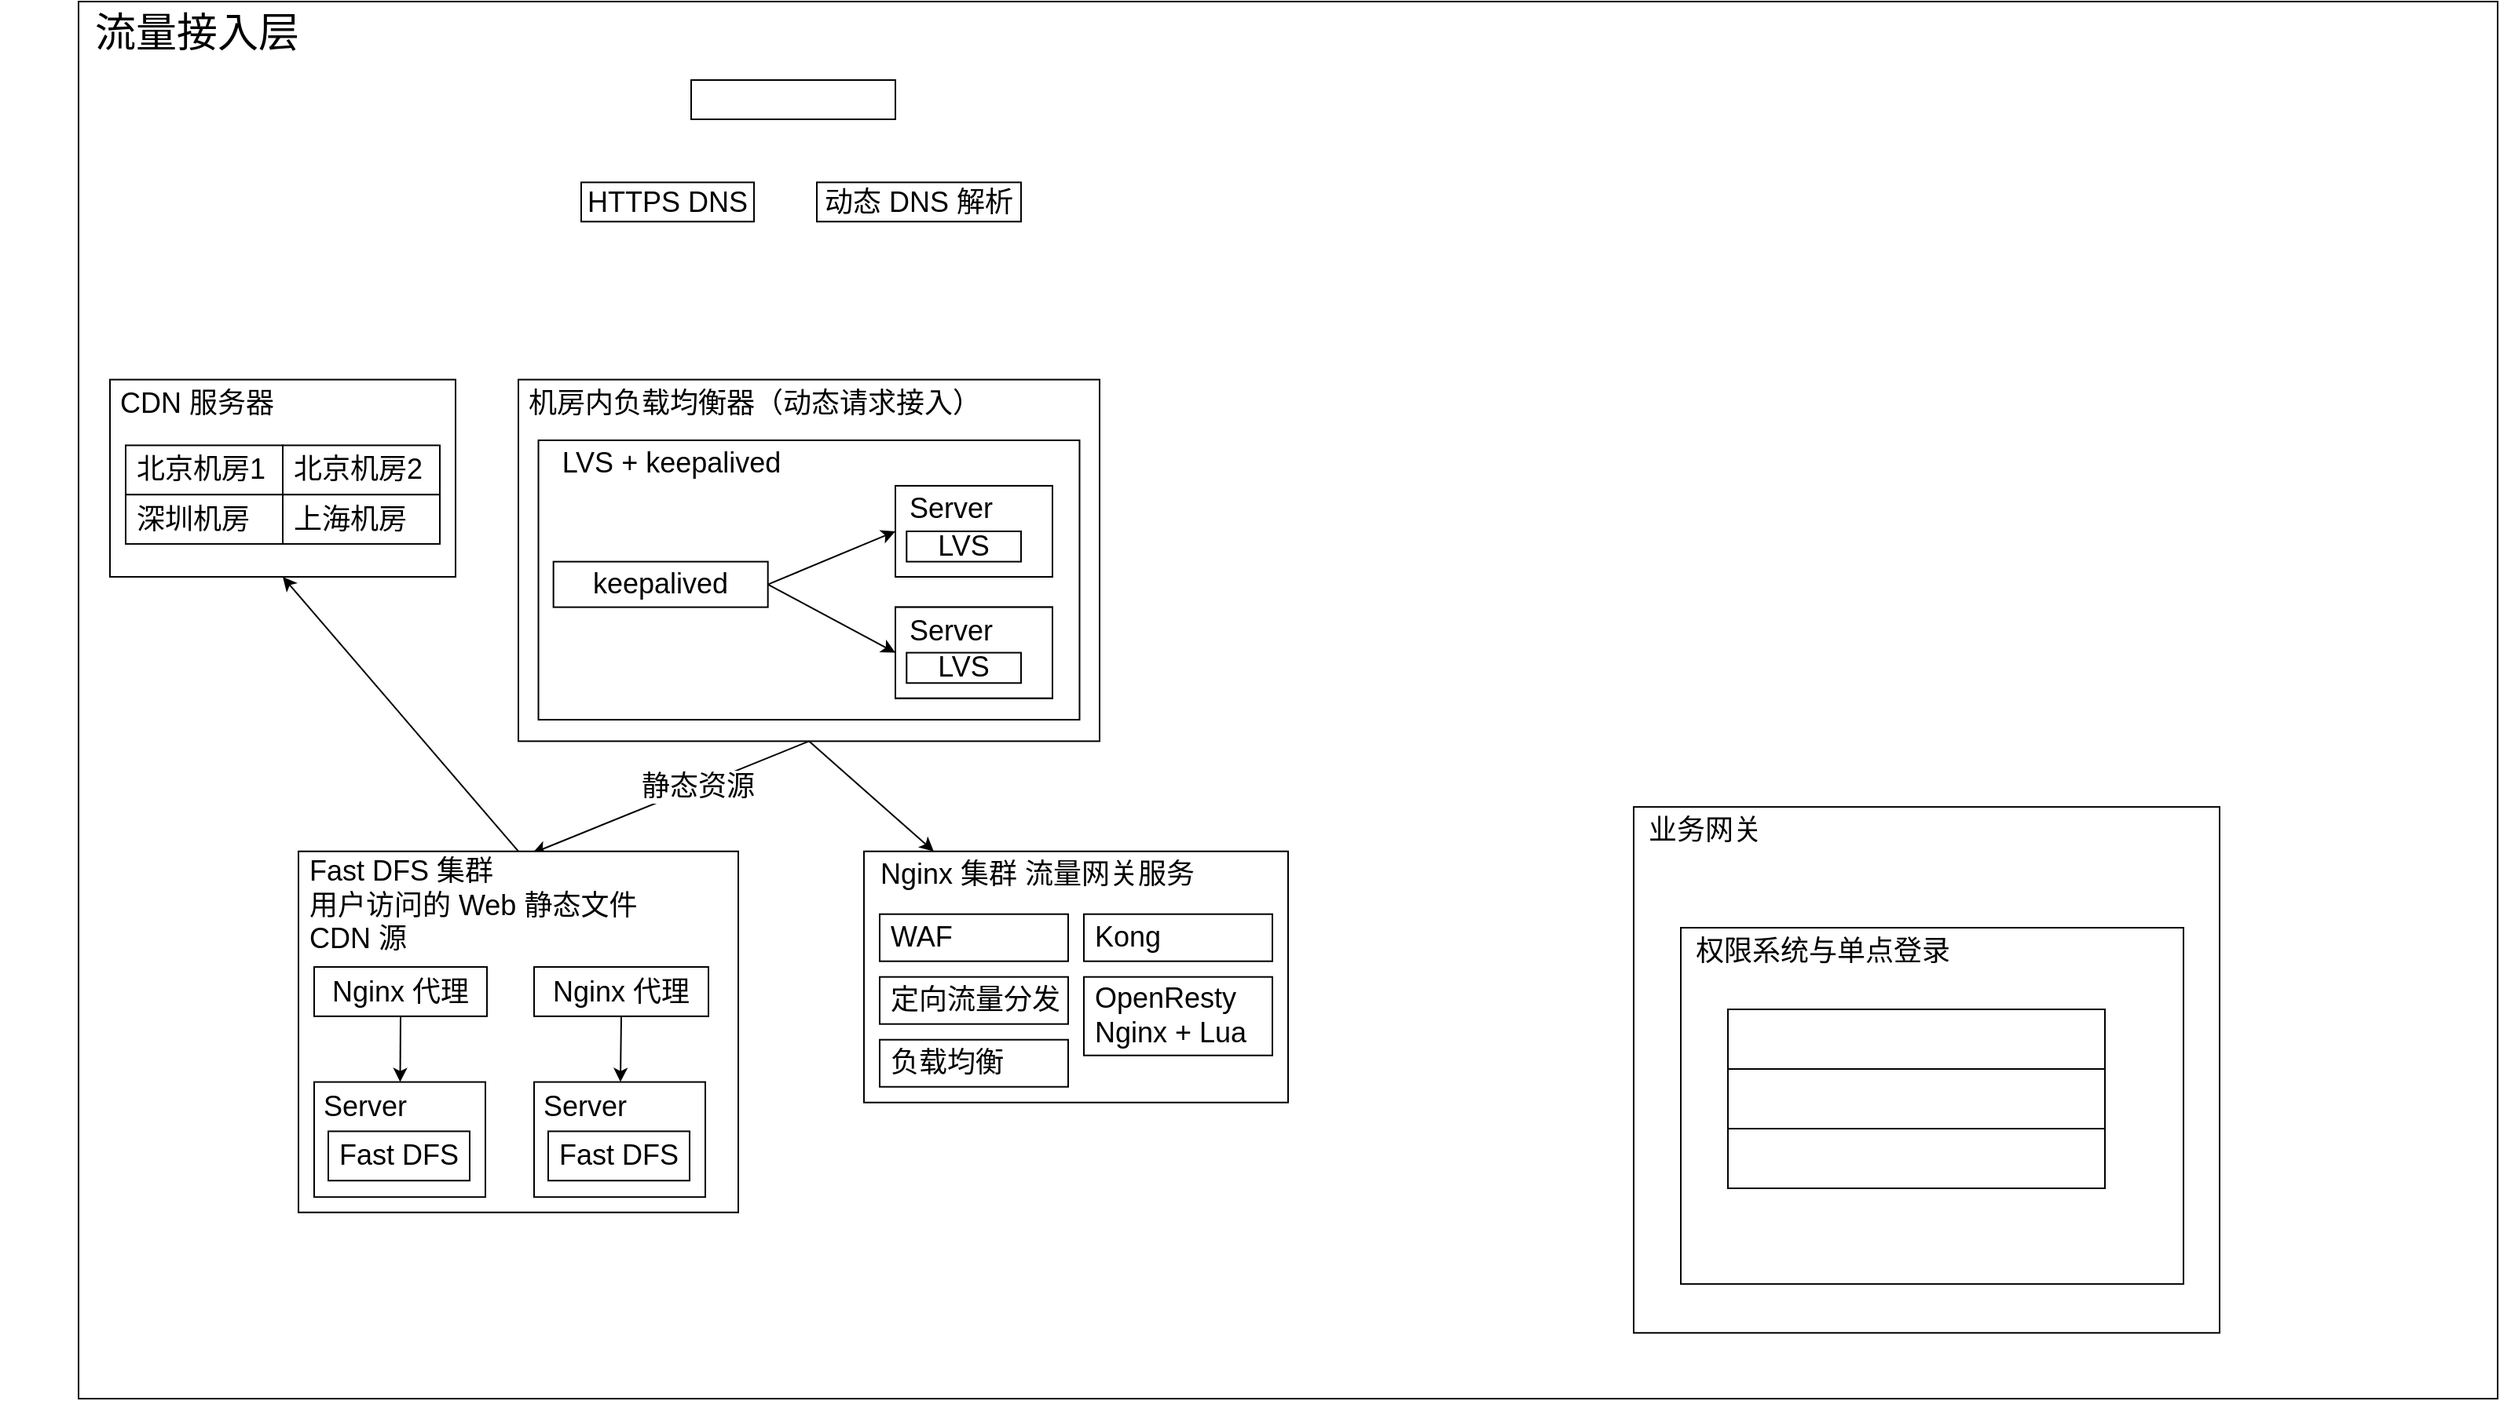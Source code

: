 <mxfile version="14.5.7" type="github">
  <diagram id="bHzi_ambgMTMRVsqIDpd" name="Page-1">
    <mxGraphModel dx="2370" dy="1270" grid="1" gridSize="10" guides="1" tooltips="1" connect="1" arrows="1" fold="1" page="1" pageScale="1" pageWidth="827" pageHeight="1169" math="0" shadow="0">
      <root>
        <mxCell id="0" />
        <mxCell id="1" parent="0" />
        <mxCell id="4Noo1hTe9u79b6L2qV_j-10" value="" style="group" vertex="1" connectable="0" parent="1">
          <mxGeometry x="30" y="80" width="1590" height="890" as="geometry" />
        </mxCell>
        <mxCell id="4Noo1hTe9u79b6L2qV_j-1" value="" style="rounded=0;whiteSpace=wrap;html=1;" vertex="1" parent="4Noo1hTe9u79b6L2qV_j-10">
          <mxGeometry x="50" width="1540" height="890" as="geometry" />
        </mxCell>
        <mxCell id="4Noo1hTe9u79b6L2qV_j-2" value="流量接入层" style="text;html=1;align=center;verticalAlign=middle;resizable=0;points=[];autosize=1;fontSize=26;" vertex="1" parent="4Noo1hTe9u79b6L2qV_j-10">
          <mxGeometry x="50" width="150" height="40" as="geometry" />
        </mxCell>
        <mxCell id="4Noo1hTe9u79b6L2qV_j-41" value="HTTPS DNS" style="rounded=0;whiteSpace=wrap;html=1;fontSize=18;align=center;" vertex="1" parent="4Noo1hTe9u79b6L2qV_j-10">
          <mxGeometry x="370" y="115.18" width="110" height="25" as="geometry" />
        </mxCell>
        <mxCell id="4Noo1hTe9u79b6L2qV_j-42" value="动态 DNS 解析" style="rounded=0;whiteSpace=wrap;html=1;fontSize=18;align=center;" vertex="1" parent="4Noo1hTe9u79b6L2qV_j-10">
          <mxGeometry x="520" y="115.176" width="130" height="25" as="geometry" />
        </mxCell>
        <mxCell id="4Noo1hTe9u79b6L2qV_j-100" value="" style="group" vertex="1" connectable="0" parent="4Noo1hTe9u79b6L2qV_j-10">
          <mxGeometry x="330" y="240.824" width="370" height="230.353" as="geometry" />
        </mxCell>
        <mxCell id="4Noo1hTe9u79b6L2qV_j-3" value="" style="rounded=0;whiteSpace=wrap;html=1;fontSize=26;" vertex="1" parent="4Noo1hTe9u79b6L2qV_j-100">
          <mxGeometry width="370" height="230.353" as="geometry" />
        </mxCell>
        <mxCell id="4Noo1hTe9u79b6L2qV_j-4" value="机房内负载均衡器（动态请求接入）" style="text;html=1;align=center;verticalAlign=middle;resizable=0;points=[];autosize=1;fontSize=18;" vertex="1" parent="4Noo1hTe9u79b6L2qV_j-100">
          <mxGeometry width="300" height="30" as="geometry" />
        </mxCell>
        <mxCell id="4Noo1hTe9u79b6L2qV_j-13" value="" style="rounded=0;whiteSpace=wrap;html=1;fontSize=26;" vertex="1" parent="4Noo1hTe9u79b6L2qV_j-100">
          <mxGeometry x="12.759" y="38.661" width="344.48" height="178" as="geometry" />
        </mxCell>
        <mxCell id="4Noo1hTe9u79b6L2qV_j-14" value="LVS + keepalived" style="text;html=1;align=center;verticalAlign=middle;resizable=0;points=[];autosize=1;fontSize=18;" vertex="1" parent="4Noo1hTe9u79b6L2qV_j-100">
          <mxGeometry x="22.328" y="38.661" width="150" height="30" as="geometry" />
        </mxCell>
        <mxCell id="4Noo1hTe9u79b6L2qV_j-15" value="keepalived" style="rounded=0;whiteSpace=wrap;html=1;fontSize=18;" vertex="1" parent="4Noo1hTe9u79b6L2qV_j-100">
          <mxGeometry x="22.323" y="115.982" width="136.517" height="28.995" as="geometry" />
        </mxCell>
        <mxCell id="4Noo1hTe9u79b6L2qV_j-28" value="" style="rounded=0;whiteSpace=wrap;html=1;fontSize=20;" vertex="1" parent="4Noo1hTe9u79b6L2qV_j-100">
          <mxGeometry x="239.999" y="144.977" width="100" height="57.991" as="geometry" />
        </mxCell>
        <mxCell id="4Noo1hTe9u79b6L2qV_j-29" value="Server" style="text;html=1;align=center;verticalAlign=middle;resizable=0;points=[];autosize=1;fontSize=18;" vertex="1" parent="4Noo1hTe9u79b6L2qV_j-100">
          <mxGeometry x="239.999" y="144.977" width="70" height="30" as="geometry" />
        </mxCell>
        <mxCell id="4Noo1hTe9u79b6L2qV_j-30" value="LVS" style="rounded=0;whiteSpace=wrap;html=1;fontSize=18;" vertex="1" parent="4Noo1hTe9u79b6L2qV_j-100">
          <mxGeometry x="247.139" y="173.973" width="72.86" height="19.33" as="geometry" />
        </mxCell>
        <mxCell id="4Noo1hTe9u79b6L2qV_j-32" value="" style="rounded=0;whiteSpace=wrap;html=1;fontSize=20;" vertex="1" parent="4Noo1hTe9u79b6L2qV_j-100">
          <mxGeometry x="239.999" y="144.977" width="100" height="57.991" as="geometry" />
        </mxCell>
        <mxCell id="4Noo1hTe9u79b6L2qV_j-36" style="edgeStyle=none;rounded=0;orthogonalLoop=1;jettySize=auto;html=1;exitX=1;exitY=0.5;exitDx=0;exitDy=0;entryX=0;entryY=0.5;entryDx=0;entryDy=0;fontSize=18;" edge="1" parent="4Noo1hTe9u79b6L2qV_j-100" source="4Noo1hTe9u79b6L2qV_j-15" target="4Noo1hTe9u79b6L2qV_j-32">
          <mxGeometry relative="1" as="geometry" />
        </mxCell>
        <mxCell id="4Noo1hTe9u79b6L2qV_j-33" value="Server" style="text;html=1;align=center;verticalAlign=middle;resizable=0;points=[];autosize=1;fontSize=18;" vertex="1" parent="4Noo1hTe9u79b6L2qV_j-100">
          <mxGeometry x="239.999" y="144.977" width="70" height="30" as="geometry" />
        </mxCell>
        <mxCell id="4Noo1hTe9u79b6L2qV_j-34" value="LVS" style="rounded=0;whiteSpace=wrap;html=1;fontSize=18;" vertex="1" parent="4Noo1hTe9u79b6L2qV_j-100">
          <mxGeometry x="247.139" y="173.973" width="72.86" height="19.33" as="geometry" />
        </mxCell>
        <mxCell id="4Noo1hTe9u79b6L2qV_j-18" value="" style="rounded=0;whiteSpace=wrap;html=1;fontSize=20;" vertex="1" parent="4Noo1hTe9u79b6L2qV_j-100">
          <mxGeometry x="239.999" y="67.656" width="100" height="57.991" as="geometry" />
        </mxCell>
        <mxCell id="4Noo1hTe9u79b6L2qV_j-19" value="Server" style="text;html=1;align=center;verticalAlign=middle;resizable=0;points=[];autosize=1;fontSize=18;" vertex="1" parent="4Noo1hTe9u79b6L2qV_j-100">
          <mxGeometry x="239.999" y="67.656" width="70" height="30" as="geometry" />
        </mxCell>
        <mxCell id="4Noo1hTe9u79b6L2qV_j-21" value="LVS" style="rounded=0;whiteSpace=wrap;html=1;fontSize=18;" vertex="1" parent="4Noo1hTe9u79b6L2qV_j-100">
          <mxGeometry x="247.139" y="96.652" width="72.86" height="19.33" as="geometry" />
        </mxCell>
        <mxCell id="4Noo1hTe9u79b6L2qV_j-24" value="" style="rounded=0;whiteSpace=wrap;html=1;fontSize=20;" vertex="1" parent="4Noo1hTe9u79b6L2qV_j-100">
          <mxGeometry x="239.999" y="67.656" width="100" height="57.991" as="geometry" />
        </mxCell>
        <mxCell id="4Noo1hTe9u79b6L2qV_j-35" style="rounded=0;orthogonalLoop=1;jettySize=auto;html=1;exitX=1;exitY=0.5;exitDx=0;exitDy=0;entryX=0;entryY=0.5;entryDx=0;entryDy=0;fontSize=18;" edge="1" parent="4Noo1hTe9u79b6L2qV_j-100" source="4Noo1hTe9u79b6L2qV_j-15" target="4Noo1hTe9u79b6L2qV_j-24">
          <mxGeometry relative="1" as="geometry" />
        </mxCell>
        <mxCell id="4Noo1hTe9u79b6L2qV_j-25" value="Server" style="text;html=1;align=center;verticalAlign=middle;resizable=0;points=[];autosize=1;fontSize=18;" vertex="1" parent="4Noo1hTe9u79b6L2qV_j-100">
          <mxGeometry x="239.999" y="67.656" width="70" height="30" as="geometry" />
        </mxCell>
        <mxCell id="4Noo1hTe9u79b6L2qV_j-26" value="LVS" style="rounded=0;whiteSpace=wrap;html=1;fontSize=18;" vertex="1" parent="4Noo1hTe9u79b6L2qV_j-100">
          <mxGeometry x="247.139" y="96.652" width="72.86" height="19.33" as="geometry" />
        </mxCell>
        <mxCell id="4Noo1hTe9u79b6L2qV_j-98" value="" style="group" vertex="1" connectable="0" parent="4Noo1hTe9u79b6L2qV_j-10">
          <mxGeometry x="1040" y="513.059" width="373" height="335.059" as="geometry" />
        </mxCell>
        <mxCell id="4Noo1hTe9u79b6L2qV_j-96" value="" style="rounded=0;whiteSpace=wrap;html=1;fontSize=18;align=center;" vertex="1" parent="4Noo1hTe9u79b6L2qV_j-98">
          <mxGeometry width="373" height="335.059" as="geometry" />
        </mxCell>
        <mxCell id="4Noo1hTe9u79b6L2qV_j-97" value="业务网关" style="text;html=1;align=center;verticalAlign=middle;resizable=0;points=[];autosize=1;fontSize=18;" vertex="1" parent="4Noo1hTe9u79b6L2qV_j-98">
          <mxGeometry width="90" height="30" as="geometry" />
        </mxCell>
        <mxCell id="4Noo1hTe9u79b6L2qV_j-108" value="" style="group" vertex="1" connectable="0" parent="4Noo1hTe9u79b6L2qV_j-98">
          <mxGeometry x="30" y="76.941" width="320" height="226.94" as="geometry" />
        </mxCell>
        <mxCell id="4Noo1hTe9u79b6L2qV_j-111" value="" style="group" vertex="1" connectable="0" parent="4Noo1hTe9u79b6L2qV_j-108">
          <mxGeometry width="320" height="226.94" as="geometry" />
        </mxCell>
        <mxCell id="4Noo1hTe9u79b6L2qV_j-109" value="" style="rounded=0;whiteSpace=wrap;html=1;fontSize=18;align=center;" vertex="1" parent="4Noo1hTe9u79b6L2qV_j-111">
          <mxGeometry width="320" height="226.94" as="geometry" />
        </mxCell>
        <mxCell id="4Noo1hTe9u79b6L2qV_j-110" value="权限系统与单点登录" style="text;html=1;align=center;verticalAlign=middle;resizable=0;points=[];autosize=1;fontSize=18;" vertex="1" parent="4Noo1hTe9u79b6L2qV_j-111">
          <mxGeometry width="180" height="30" as="geometry" />
        </mxCell>
        <mxCell id="4Noo1hTe9u79b6L2qV_j-112" value="" style="rounded=0;whiteSpace=wrap;html=1;fontSize=18;align=center;" vertex="1" parent="4Noo1hTe9u79b6L2qV_j-111">
          <mxGeometry x="30" y="52" width="240" height="38" as="geometry" />
        </mxCell>
        <mxCell id="4Noo1hTe9u79b6L2qV_j-113" value="" style="rounded=0;whiteSpace=wrap;html=1;fontSize=18;align=center;" vertex="1" parent="4Noo1hTe9u79b6L2qV_j-111">
          <mxGeometry x="30" y="90" width="240" height="38" as="geometry" />
        </mxCell>
        <mxCell id="4Noo1hTe9u79b6L2qV_j-114" value="" style="rounded=0;whiteSpace=wrap;html=1;fontSize=18;align=center;" vertex="1" parent="4Noo1hTe9u79b6L2qV_j-111">
          <mxGeometry x="30" y="128" width="240" height="38" as="geometry" />
        </mxCell>
        <mxCell id="4Noo1hTe9u79b6L2qV_j-105" style="rounded=0;orthogonalLoop=1;jettySize=auto;html=1;exitX=0.5;exitY=1;exitDx=0;exitDy=0;fontSize=18;" edge="1" parent="4Noo1hTe9u79b6L2qV_j-10" source="4Noo1hTe9u79b6L2qV_j-3" target="4Noo1hTe9u79b6L2qV_j-93">
          <mxGeometry relative="1" as="geometry" />
        </mxCell>
        <mxCell id="4Noo1hTe9u79b6L2qV_j-104" style="rounded=0;orthogonalLoop=1;jettySize=auto;html=1;exitX=0.5;exitY=1;exitDx=0;exitDy=0;entryX=0.532;entryY=0.005;entryDx=0;entryDy=0;entryPerimeter=0;fontSize=18;" edge="1" parent="4Noo1hTe9u79b6L2qV_j-10" source="4Noo1hTe9u79b6L2qV_j-3" target="4Noo1hTe9u79b6L2qV_j-77">
          <mxGeometry relative="1" as="geometry" />
        </mxCell>
        <mxCell id="4Noo1hTe9u79b6L2qV_j-106" value="静态资源" style="edgeLabel;html=1;align=center;verticalAlign=middle;resizable=0;points=[];fontSize=18;" vertex="1" connectable="0" parent="4Noo1hTe9u79b6L2qV_j-104">
          <mxGeometry x="-0.195" relative="1" as="geometry">
            <mxPoint as="offset" />
          </mxGeometry>
        </mxCell>
        <mxCell id="4Noo1hTe9u79b6L2qV_j-116" value="" style="rounded=0;whiteSpace=wrap;html=1;fontSize=18;align=center;" vertex="1" parent="4Noo1hTe9u79b6L2qV_j-10">
          <mxGeometry x="440" y="49.996" width="130" height="25" as="geometry" />
        </mxCell>
        <mxCell id="4Noo1hTe9u79b6L2qV_j-101" value="" style="group" vertex="1" connectable="0" parent="4Noo1hTe9u79b6L2qV_j-10">
          <mxGeometry x="70" y="240.823" width="220" height="125.647" as="geometry" />
        </mxCell>
        <mxCell id="4Noo1hTe9u79b6L2qV_j-5" value="" style="rounded=0;whiteSpace=wrap;html=1;fontSize=20;" vertex="1" parent="4Noo1hTe9u79b6L2qV_j-101">
          <mxGeometry width="220" height="125.647" as="geometry" />
        </mxCell>
        <mxCell id="4Noo1hTe9u79b6L2qV_j-6" value="CDN 服务器" style="text;html=1;align=center;verticalAlign=middle;resizable=0;points=[];autosize=1;fontSize=18;" vertex="1" parent="4Noo1hTe9u79b6L2qV_j-101">
          <mxGeometry width="110" height="30" as="geometry" />
        </mxCell>
        <mxCell id="4Noo1hTe9u79b6L2qV_j-37" value="&amp;nbsp;北京机房1" style="rounded=0;whiteSpace=wrap;html=1;fontSize=18;align=left;" vertex="1" parent="4Noo1hTe9u79b6L2qV_j-101">
          <mxGeometry x="10" y="41.882" width="100" height="31.412" as="geometry" />
        </mxCell>
        <mxCell id="4Noo1hTe9u79b6L2qV_j-38" value="&amp;nbsp;北京机房2" style="rounded=0;whiteSpace=wrap;html=1;fontSize=18;align=left;" vertex="1" parent="4Noo1hTe9u79b6L2qV_j-101">
          <mxGeometry x="110" y="41.882" width="100" height="31.412" as="geometry" />
        </mxCell>
        <mxCell id="4Noo1hTe9u79b6L2qV_j-39" value="&amp;nbsp;深圳机房" style="rounded=0;whiteSpace=wrap;html=1;fontSize=18;align=left;" vertex="1" parent="4Noo1hTe9u79b6L2qV_j-101">
          <mxGeometry x="10" y="73.294" width="100" height="31.412" as="geometry" />
        </mxCell>
        <mxCell id="4Noo1hTe9u79b6L2qV_j-40" value="&amp;nbsp;上海机房" style="rounded=0;whiteSpace=wrap;html=1;fontSize=18;align=left;" vertex="1" parent="4Noo1hTe9u79b6L2qV_j-101">
          <mxGeometry x="110" y="73.294" width="100" height="31.412" as="geometry" />
        </mxCell>
        <mxCell id="4Noo1hTe9u79b6L2qV_j-127" style="rounded=0;orthogonalLoop=1;jettySize=auto;html=1;exitX=0.5;exitY=0;exitDx=0;exitDy=0;entryX=0.5;entryY=1;entryDx=0;entryDy=0;fontSize=18;" edge="1" parent="4Noo1hTe9u79b6L2qV_j-10" source="4Noo1hTe9u79b6L2qV_j-77" target="4Noo1hTe9u79b6L2qV_j-5">
          <mxGeometry relative="1" as="geometry" />
        </mxCell>
        <mxCell id="4Noo1hTe9u79b6L2qV_j-102" value="" style="group" vertex="1" connectable="0" parent="4Noo1hTe9u79b6L2qV_j-10">
          <mxGeometry x="190" y="541.353" width="370" height="250" as="geometry" />
        </mxCell>
        <mxCell id="4Noo1hTe9u79b6L2qV_j-77" value="" style="rounded=0;whiteSpace=wrap;html=1;fontSize=18;align=center;" vertex="1" parent="4Noo1hTe9u79b6L2qV_j-102">
          <mxGeometry width="280" height="230" as="geometry" />
        </mxCell>
        <mxCell id="4Noo1hTe9u79b6L2qV_j-84" value="" style="rounded=0;whiteSpace=wrap;html=1;fontSize=18;align=center;" vertex="1" parent="4Noo1hTe9u79b6L2qV_j-102">
          <mxGeometry x="150" y="146.936" width="109" height="73.294" as="geometry" />
        </mxCell>
        <mxCell id="4Noo1hTe9u79b6L2qV_j-79" value="&amp;nbsp;Fast DFS 集群&lt;br&gt;&amp;nbsp;用户访问的 Web 静态文件&lt;br&gt;&amp;nbsp;CDN 源" style="text;html=1;align=left;verticalAlign=middle;resizable=0;points=[];autosize=1;fontSize=18;" vertex="1" parent="4Noo1hTe9u79b6L2qV_j-102">
          <mxGeometry width="230" height="70" as="geometry" />
        </mxCell>
        <mxCell id="4Noo1hTe9u79b6L2qV_j-117" value="" style="group" vertex="1" connectable="0" parent="4Noo1hTe9u79b6L2qV_j-102">
          <mxGeometry x="10" y="73.642" width="301" height="146.588" as="geometry" />
        </mxCell>
        <mxCell id="4Noo1hTe9u79b6L2qV_j-80" value="" style="rounded=0;whiteSpace=wrap;html=1;fontSize=18;align=center;" vertex="1" parent="4Noo1hTe9u79b6L2qV_j-117">
          <mxGeometry y="73.294" width="109" height="73.294" as="geometry" />
        </mxCell>
        <mxCell id="4Noo1hTe9u79b6L2qV_j-91" style="rounded=0;orthogonalLoop=1;jettySize=auto;html=1;exitX=0.5;exitY=1;exitDx=0;exitDy=0;fontSize=18;" edge="1" parent="4Noo1hTe9u79b6L2qV_j-117" source="4Noo1hTe9u79b6L2qV_j-87" target="4Noo1hTe9u79b6L2qV_j-80">
          <mxGeometry relative="1" as="geometry">
            <mxPoint x="56" y="68.059" as="targetPoint" />
          </mxGeometry>
        </mxCell>
        <mxCell id="4Noo1hTe9u79b6L2qV_j-81" value="Server" style="text;html=1;strokeColor=none;fillColor=none;align=center;verticalAlign=middle;whiteSpace=wrap;rounded=0;fontSize=18;" vertex="1" parent="4Noo1hTe9u79b6L2qV_j-117">
          <mxGeometry y="73.294" width="65" height="31.412" as="geometry" />
        </mxCell>
        <mxCell id="4Noo1hTe9u79b6L2qV_j-82" value="Fast DFS" style="rounded=0;whiteSpace=wrap;html=1;fontSize=18;align=center;" vertex="1" parent="4Noo1hTe9u79b6L2qV_j-117">
          <mxGeometry x="9" y="104.706" width="90" height="31.412" as="geometry" />
        </mxCell>
        <mxCell id="4Noo1hTe9u79b6L2qV_j-87" value="Nginx 代理" style="rounded=0;whiteSpace=wrap;html=1;fontSize=18;align=center;" vertex="1" parent="4Noo1hTe9u79b6L2qV_j-117">
          <mxGeometry width="110" height="31.412" as="geometry" />
        </mxCell>
        <mxCell id="4Noo1hTe9u79b6L2qV_j-88" value="Nginx 代理" style="rounded=0;whiteSpace=wrap;html=1;fontSize=18;align=center;" vertex="1" parent="4Noo1hTe9u79b6L2qV_j-102">
          <mxGeometry x="150" y="73.642" width="111" height="31.412" as="geometry" />
        </mxCell>
        <mxCell id="4Noo1hTe9u79b6L2qV_j-86" value="Fast DFS" style="rounded=0;whiteSpace=wrap;html=1;fontSize=18;align=center;" vertex="1" parent="4Noo1hTe9u79b6L2qV_j-102">
          <mxGeometry x="159" y="178.348" width="90" height="31.412" as="geometry" />
        </mxCell>
        <mxCell id="4Noo1hTe9u79b6L2qV_j-85" value="Server" style="text;html=1;strokeColor=none;fillColor=none;align=center;verticalAlign=middle;whiteSpace=wrap;rounded=0;fontSize=18;" vertex="1" parent="4Noo1hTe9u79b6L2qV_j-102">
          <mxGeometry x="150" y="146.936" width="65" height="31.412" as="geometry" />
        </mxCell>
        <mxCell id="4Noo1hTe9u79b6L2qV_j-92" style="edgeStyle=none;rounded=0;orthogonalLoop=1;jettySize=auto;html=1;exitX=0.5;exitY=1;exitDx=0;exitDy=0;fontSize=18;" edge="1" parent="4Noo1hTe9u79b6L2qV_j-102" source="4Noo1hTe9u79b6L2qV_j-88" target="4Noo1hTe9u79b6L2qV_j-84">
          <mxGeometry relative="1" as="geometry" />
        </mxCell>
        <mxCell id="4Noo1hTe9u79b6L2qV_j-128" value="" style="group" vertex="1" connectable="0" parent="4Noo1hTe9u79b6L2qV_j-10">
          <mxGeometry x="550" y="541.35" width="270" height="160" as="geometry" />
        </mxCell>
        <mxCell id="4Noo1hTe9u79b6L2qV_j-93" value="" style="rounded=0;whiteSpace=wrap;html=1;fontSize=18;align=center;" vertex="1" parent="4Noo1hTe9u79b6L2qV_j-128">
          <mxGeometry width="270" height="160" as="geometry" />
        </mxCell>
        <mxCell id="4Noo1hTe9u79b6L2qV_j-94" value="Nginx 集群 流量网关服务" style="text;html=1;align=center;verticalAlign=middle;resizable=0;points=[];autosize=1;fontSize=18;" vertex="1" parent="4Noo1hTe9u79b6L2qV_j-128">
          <mxGeometry width="220" height="30" as="geometry" />
        </mxCell>
        <mxCell id="4Noo1hTe9u79b6L2qV_j-118" value="&amp;nbsp;WAF" style="rounded=0;whiteSpace=wrap;html=1;fontSize=18;align=left;" vertex="1" parent="4Noo1hTe9u79b6L2qV_j-128">
          <mxGeometry x="10" y="40" width="120" height="30" as="geometry" />
        </mxCell>
        <mxCell id="4Noo1hTe9u79b6L2qV_j-120" value="&amp;nbsp;定向流量分发" style="rounded=0;whiteSpace=wrap;html=1;fontSize=18;align=left;" vertex="1" parent="4Noo1hTe9u79b6L2qV_j-128">
          <mxGeometry x="10" y="80" width="120" height="30" as="geometry" />
        </mxCell>
        <mxCell id="4Noo1hTe9u79b6L2qV_j-121" value="&amp;nbsp;负载均衡" style="rounded=0;whiteSpace=wrap;html=1;fontSize=18;align=left;" vertex="1" parent="4Noo1hTe9u79b6L2qV_j-128">
          <mxGeometry x="10" y="120" width="120" height="30" as="geometry" />
        </mxCell>
        <mxCell id="4Noo1hTe9u79b6L2qV_j-122" value="&amp;nbsp;Kong" style="rounded=0;whiteSpace=wrap;html=1;fontSize=18;align=left;" vertex="1" parent="4Noo1hTe9u79b6L2qV_j-128">
          <mxGeometry x="140" y="40" width="120" height="30" as="geometry" />
        </mxCell>
        <mxCell id="4Noo1hTe9u79b6L2qV_j-123" value="&amp;nbsp;OpenResty&lt;br&gt;&amp;nbsp;Nginx + Lua" style="rounded=0;whiteSpace=wrap;html=1;fontSize=18;align=left;" vertex="1" parent="4Noo1hTe9u79b6L2qV_j-128">
          <mxGeometry x="140" y="80" width="120" height="50" as="geometry" />
        </mxCell>
      </root>
    </mxGraphModel>
  </diagram>
</mxfile>
